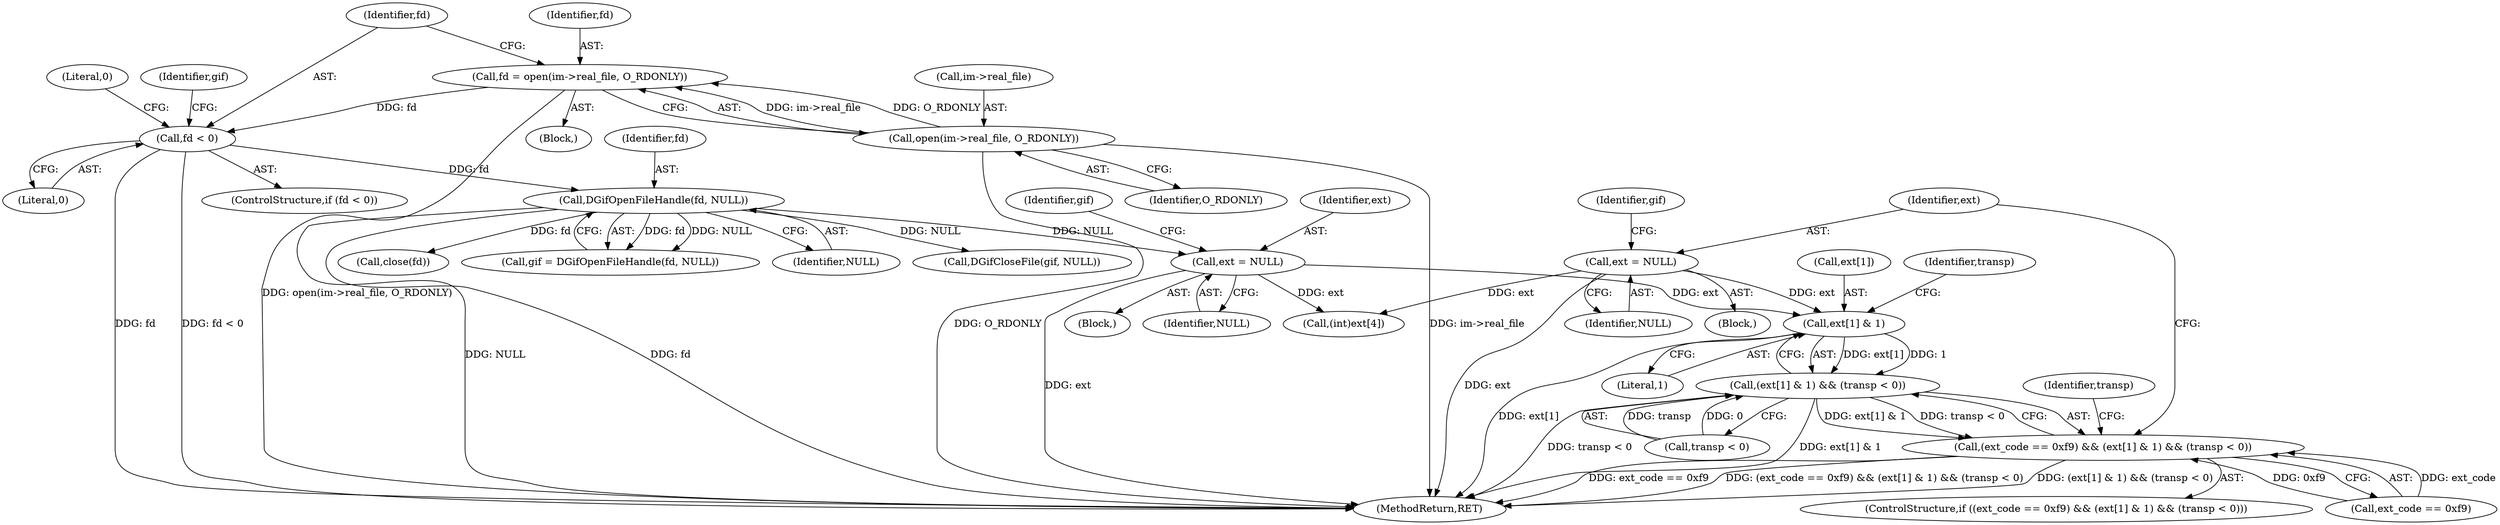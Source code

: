 digraph "0_enlightment_37a96801663b7b4cd3fbe56cc0eb8b6a17e766a8@array" {
"1000372" [label="(Call,ext[1] & 1)"];
"1000388" [label="(Call,ext = NULL)"];
"1000354" [label="(Call,ext = NULL)"];
"1000188" [label="(Call,DGifOpenFileHandle(fd, NULL))"];
"1000181" [label="(Call,fd < 0)"];
"1000173" [label="(Call,fd = open(im->real_file, O_RDONLY))"];
"1000175" [label="(Call,open(im->real_file, O_RDONLY))"];
"1000371" [label="(Call,(ext[1] & 1) && (transp < 0))"];
"1000367" [label="(Call,(ext_code == 0xf9) && (ext[1] & 1) && (transp < 0))"];
"1000365" [label="(Block,)"];
"1000175" [label="(Call,open(im->real_file, O_RDONLY))"];
"1000354" [label="(Call,ext = NULL)"];
"1000195" [label="(Call,close(fd))"];
"1000180" [label="(ControlStructure,if (fd < 0))"];
"1000373" [label="(Call,ext[1])"];
"1000183" [label="(Literal,0)"];
"1000173" [label="(Call,fd = open(im->real_file, O_RDONLY))"];
"1000186" [label="(Call,gif = DGifOpenFileHandle(fd, NULL))"];
"1000176" [label="(Call,im->real_file)"];
"1000351" [label="(Block,)"];
"1000174" [label="(Identifier,fd)"];
"1000355" [label="(Identifier,ext)"];
"1000383" [label="(Call,(int)ext[4])"];
"1000356" [label="(Identifier,NULL)"];
"1000377" [label="(Call,transp < 0)"];
"1000185" [label="(Literal,0)"];
"1000382" [label="(Identifier,transp)"];
"1000378" [label="(Identifier,transp)"];
"1000366" [label="(ControlStructure,if ((ext_code == 0xf9) && (ext[1] & 1) && (transp < 0)))"];
"1000376" [label="(Literal,1)"];
"1000371" [label="(Call,(ext[1] & 1) && (transp < 0))"];
"1000367" [label="(Call,(ext_code == 0xf9) && (ext[1] & 1) && (transp < 0))"];
"1000189" [label="(Identifier,fd)"];
"1000768" [label="(Call,DGifCloseFile(gif, NULL))"];
"1000187" [label="(Identifier,gif)"];
"1000372" [label="(Call,ext[1] & 1)"];
"1000392" [label="(Identifier,gif)"];
"1000390" [label="(Identifier,NULL)"];
"1000773" [label="(MethodReturn,RET)"];
"1000114" [label="(Block,)"];
"1000388" [label="(Call,ext = NULL)"];
"1000188" [label="(Call,DGifOpenFileHandle(fd, NULL))"];
"1000389" [label="(Identifier,ext)"];
"1000181" [label="(Call,fd < 0)"];
"1000182" [label="(Identifier,fd)"];
"1000179" [label="(Identifier,O_RDONLY)"];
"1000190" [label="(Identifier,NULL)"];
"1000368" [label="(Call,ext_code == 0xf9)"];
"1000358" [label="(Identifier,gif)"];
"1000372" -> "1000371"  [label="AST: "];
"1000372" -> "1000376"  [label="CFG: "];
"1000373" -> "1000372"  [label="AST: "];
"1000376" -> "1000372"  [label="AST: "];
"1000378" -> "1000372"  [label="CFG: "];
"1000371" -> "1000372"  [label="CFG: "];
"1000372" -> "1000773"  [label="DDG: ext[1]"];
"1000372" -> "1000371"  [label="DDG: ext[1]"];
"1000372" -> "1000371"  [label="DDG: 1"];
"1000388" -> "1000372"  [label="DDG: ext"];
"1000354" -> "1000372"  [label="DDG: ext"];
"1000388" -> "1000365"  [label="AST: "];
"1000388" -> "1000390"  [label="CFG: "];
"1000389" -> "1000388"  [label="AST: "];
"1000390" -> "1000388"  [label="AST: "];
"1000392" -> "1000388"  [label="CFG: "];
"1000388" -> "1000773"  [label="DDG: ext"];
"1000388" -> "1000383"  [label="DDG: ext"];
"1000354" -> "1000351"  [label="AST: "];
"1000354" -> "1000356"  [label="CFG: "];
"1000355" -> "1000354"  [label="AST: "];
"1000356" -> "1000354"  [label="AST: "];
"1000358" -> "1000354"  [label="CFG: "];
"1000354" -> "1000773"  [label="DDG: ext"];
"1000188" -> "1000354"  [label="DDG: NULL"];
"1000354" -> "1000383"  [label="DDG: ext"];
"1000188" -> "1000186"  [label="AST: "];
"1000188" -> "1000190"  [label="CFG: "];
"1000189" -> "1000188"  [label="AST: "];
"1000190" -> "1000188"  [label="AST: "];
"1000186" -> "1000188"  [label="CFG: "];
"1000188" -> "1000773"  [label="DDG: NULL"];
"1000188" -> "1000773"  [label="DDG: fd"];
"1000188" -> "1000186"  [label="DDG: fd"];
"1000188" -> "1000186"  [label="DDG: NULL"];
"1000181" -> "1000188"  [label="DDG: fd"];
"1000188" -> "1000195"  [label="DDG: fd"];
"1000188" -> "1000768"  [label="DDG: NULL"];
"1000181" -> "1000180"  [label="AST: "];
"1000181" -> "1000183"  [label="CFG: "];
"1000182" -> "1000181"  [label="AST: "];
"1000183" -> "1000181"  [label="AST: "];
"1000185" -> "1000181"  [label="CFG: "];
"1000187" -> "1000181"  [label="CFG: "];
"1000181" -> "1000773"  [label="DDG: fd"];
"1000181" -> "1000773"  [label="DDG: fd < 0"];
"1000173" -> "1000181"  [label="DDG: fd"];
"1000173" -> "1000114"  [label="AST: "];
"1000173" -> "1000175"  [label="CFG: "];
"1000174" -> "1000173"  [label="AST: "];
"1000175" -> "1000173"  [label="AST: "];
"1000182" -> "1000173"  [label="CFG: "];
"1000173" -> "1000773"  [label="DDG: open(im->real_file, O_RDONLY)"];
"1000175" -> "1000173"  [label="DDG: im->real_file"];
"1000175" -> "1000173"  [label="DDG: O_RDONLY"];
"1000175" -> "1000179"  [label="CFG: "];
"1000176" -> "1000175"  [label="AST: "];
"1000179" -> "1000175"  [label="AST: "];
"1000175" -> "1000773"  [label="DDG: O_RDONLY"];
"1000175" -> "1000773"  [label="DDG: im->real_file"];
"1000371" -> "1000367"  [label="AST: "];
"1000371" -> "1000377"  [label="CFG: "];
"1000377" -> "1000371"  [label="AST: "];
"1000367" -> "1000371"  [label="CFG: "];
"1000371" -> "1000773"  [label="DDG: transp < 0"];
"1000371" -> "1000773"  [label="DDG: ext[1] & 1"];
"1000371" -> "1000367"  [label="DDG: ext[1] & 1"];
"1000371" -> "1000367"  [label="DDG: transp < 0"];
"1000377" -> "1000371"  [label="DDG: transp"];
"1000377" -> "1000371"  [label="DDG: 0"];
"1000367" -> "1000366"  [label="AST: "];
"1000367" -> "1000368"  [label="CFG: "];
"1000368" -> "1000367"  [label="AST: "];
"1000382" -> "1000367"  [label="CFG: "];
"1000389" -> "1000367"  [label="CFG: "];
"1000367" -> "1000773"  [label="DDG: ext_code == 0xf9"];
"1000367" -> "1000773"  [label="DDG: (ext_code == 0xf9) && (ext[1] & 1) && (transp < 0)"];
"1000367" -> "1000773"  [label="DDG: (ext[1] & 1) && (transp < 0)"];
"1000368" -> "1000367"  [label="DDG: ext_code"];
"1000368" -> "1000367"  [label="DDG: 0xf9"];
}
